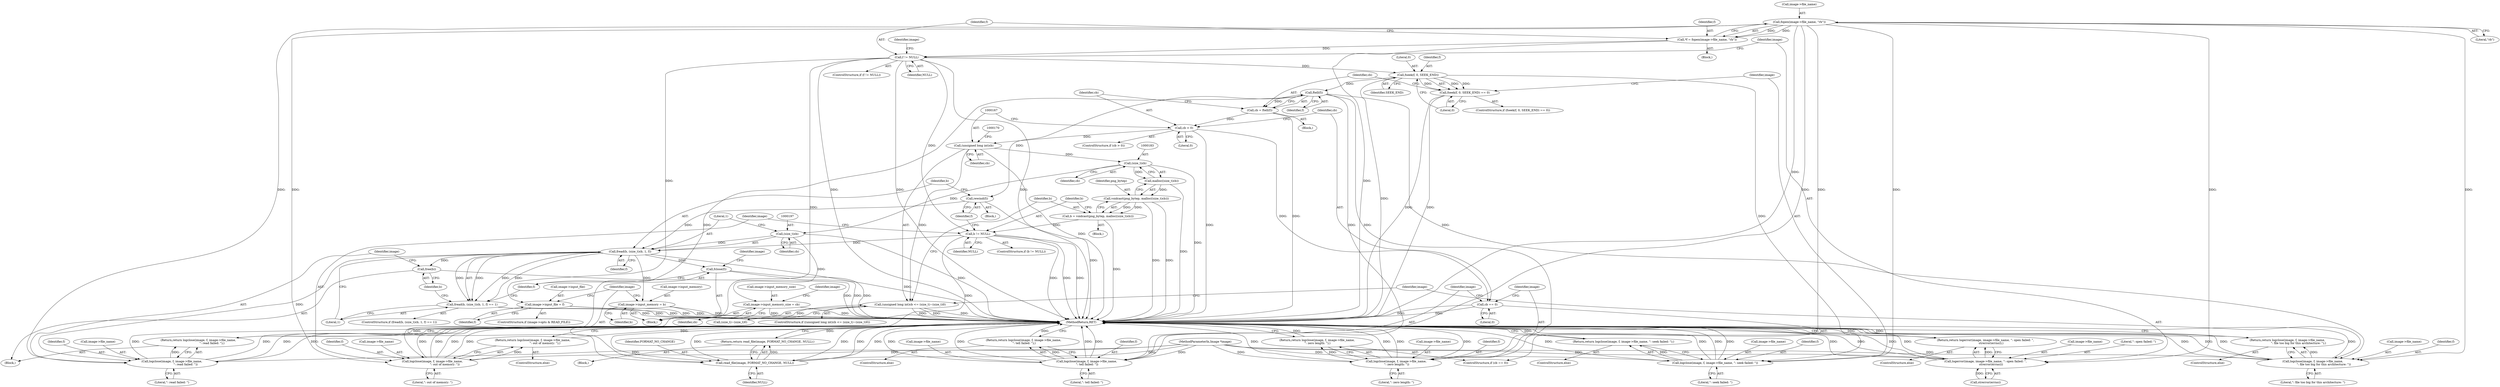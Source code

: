 digraph "0_Android_9d4853418ab2f754c2b63e091c29c5529b8b86ca_30@API" {
"1000123" [label="(Call,fopen(image->file_name, \"rb\"))"];
"1000121" [label="(Call,*f = fopen(image->file_name, \"rb\"))"];
"1000129" [label="(Call,f != NULL)"];
"1000139" [label="(Call,image->input_file = f)"];
"1000148" [label="(Call,fseek(f, 0, SEEK_END))"];
"1000147" [label="(Call,fseek(f, 0, SEEK_END) == 0)"];
"1000157" [label="(Call,ftell(f))"];
"1000155" [label="(Call,cb = ftell(f))"];
"1000160" [label="(Call,cb > 0)"];
"1000166" [label="(Call,(unsigned long int)cb)"];
"1000165" [label="(Call,(unsigned long int)cb <= (size_t)~(size_t)0)"];
"1000182" [label="(Call,(size_t)cb)"];
"1000181" [label="(Call,malloc((size_t)cb))"];
"1000179" [label="(Call,voidcast(png_bytep, malloc((size_t)cb)))"];
"1000177" [label="(Call,b = voidcast(png_bytep, malloc((size_t)cb)))"];
"1000186" [label="(Call,b != NULL)"];
"1000194" [label="(Call,fread(b, (size_t)cb, 1, f))"];
"1000193" [label="(Call,fread(b, (size_t)cb, 1, f) == 1)"];
"1000203" [label="(Call,fclose(f))"];
"1000210" [label="(Call,image->input_memory = b)"];
"1000217" [label="(Call,free(b))"];
"1000220" [label="(Call,logclose(image, f, image->file_name,\n                              \": read failed: \"))"];
"1000219" [label="(Return,return logclose(image, f, image->file_name,\n                              \": read failed: \");)"];
"1000287" [label="(Call,read_file(image, FORMAT_NO_CHANGE, NULL))"];
"1000286" [label="(Return,return read_file(image, FORMAT_NO_CHANGE, NULL);)"];
"1000196" [label="(Call,(size_t)cb)"];
"1000205" [label="(Call,image->input_memory_size = cb)"];
"1000247" [label="(Call,cb == 0)"];
"1000190" [label="(Call,rewind(f))"];
"1000229" [label="(Call,logclose(image, f, image->file_name,\n                           \": out of memory: \"))"];
"1000228" [label="(Return,return logclose(image, f, image->file_name,\n                           \": out of memory: \");)"];
"1000238" [label="(Call,logclose(image, f, image->file_name,\n                        \": file too big for this architecture: \"))"];
"1000237" [label="(Return,return logclose(image, f, image->file_name,\n                        \": file too big for this architecture: \");)"];
"1000251" [label="(Call,logclose(image, f, image->file_name,\n \": zero length: \"))"];
"1000250" [label="(Return,return logclose(image, f, image->file_name,\n \": zero length: \");)"];
"1000260" [label="(Call,logclose(image, f, image->file_name,\n \": tell failed: \"))"];
"1000259" [label="(Return,return logclose(image, f, image->file_name,\n \": tell failed: \");)"];
"1000269" [label="(Call,logclose(image, f, image->file_name, \": seek failed: \"))"];
"1000268" [label="(Return,return logclose(image, f, image->file_name, \": seek failed: \");)"];
"1000278" [label="(Call,logerror(image, image->file_name, \": open failed: \",\n            strerror(errno)))"];
"1000277" [label="(Return,return logerror(image, image->file_name, \": open failed: \",\n            strerror(errno));)"];
"1000193" [label="(Call,fread(b, (size_t)cb, 1, f) == 1)"];
"1000160" [label="(Call,cb > 0)"];
"1000139" [label="(Call,image->input_file = f)"];
"1000105" [label="(Block,)"];
"1000195" [label="(Identifier,b)"];
"1000222" [label="(Identifier,f)"];
"1000133" [label="(ControlStructure,if (image->opts & READ_FILE))"];
"1000200" [label="(Identifier,f)"];
"1000216" [label="(Block,)"];
"1000128" [label="(ControlStructure,if (f != NULL))"];
"1000269" [label="(Call,logclose(image, f, image->file_name, \": seek failed: \"))"];
"1000187" [label="(Identifier,b)"];
"1000287" [label="(Call,read_file(image, FORMAT_NO_CHANGE, NULL))"];
"1000149" [label="(Identifier,f)"];
"1000258" [label="(ControlStructure,else)"];
"1000226" [label="(Literal,\": read failed: \")"];
"1000220" [label="(Call,logclose(image, f, image->file_name,\n                              \": read failed: \"))"];
"1000169" [label="(Call,(size_t)~(size_t)0)"];
"1000214" [label="(Identifier,b)"];
"1000223" [label="(Call,image->file_name)"];
"1000238" [label="(Call,logclose(image, f, image->file_name,\n                        \": file too big for this architecture: \"))"];
"1000291" [label="(MethodReturn,RET)"];
"1000280" [label="(Call,image->file_name)"];
"1000267" [label="(ControlStructure,else)"];
"1000186" [label="(Call,b != NULL)"];
"1000119" [label="(Block,)"];
"1000206" [label="(Call,image->input_memory_size)"];
"1000266" [label="(Literal,\": tell failed: \")"];
"1000159" [label="(ControlStructure,if (cb > 0))"];
"1000122" [label="(Identifier,f)"];
"1000231" [label="(Identifier,f)"];
"1000194" [label="(Call,fread(b, (size_t)cb, 1, f))"];
"1000270" [label="(Identifier,image)"];
"1000236" [label="(ControlStructure,else)"];
"1000253" [label="(Identifier,f)"];
"1000251" [label="(Call,logclose(image, f, image->file_name,\n \": zero length: \"))"];
"1000272" [label="(Call,image->file_name)"];
"1000152" [label="(Literal,0)"];
"1000130" [label="(Identifier,f)"];
"1000268" [label="(Return,return logclose(image, f, image->file_name, \": seek failed: \");)"];
"1000217" [label="(Call,free(b))"];
"1000262" [label="(Identifier,f)"];
"1000190" [label="(Call,rewind(f))"];
"1000148" [label="(Call,fseek(f, 0, SEEK_END))"];
"1000235" [label="(Literal,\": out of memory: \")"];
"1000289" [label="(Identifier,FORMAT_NO_CHANGE)"];
"1000286" [label="(Return,return read_file(image, FORMAT_NO_CHANGE, NULL);)"];
"1000283" [label="(Literal,\": open failed: \")"];
"1000188" [label="(Identifier,NULL)"];
"1000156" [label="(Identifier,cb)"];
"1000284" [label="(Call,strerror(errno))"];
"1000201" [label="(Literal,1)"];
"1000184" [label="(Identifier,cb)"];
"1000140" [label="(Call,image->input_file)"];
"1000178" [label="(Identifier,b)"];
"1000257" [label="(Literal,\": zero length: \")"];
"1000250" [label="(Return,return logclose(image, f, image->file_name,\n \": zero length: \");)"];
"1000161" [label="(Identifier,cb)"];
"1000189" [label="(Block,)"];
"1000212" [label="(Identifier,image)"];
"1000249" [label="(Literal,0)"];
"1000239" [label="(Identifier,image)"];
"1000191" [label="(Identifier,f)"];
"1000230" [label="(Identifier,image)"];
"1000218" [label="(Identifier,b)"];
"1000192" [label="(ControlStructure,if (fread(b, (size_t)cb, 1, f) == 1))"];
"1000221" [label="(Identifier,image)"];
"1000276" [label="(ControlStructure,else)"];
"1000136" [label="(Identifier,image)"];
"1000124" [label="(Call,image->file_name)"];
"1000151" [label="(Identifier,SEEK_END)"];
"1000229" [label="(Call,logclose(image, f, image->file_name,\n                           \": out of memory: \"))"];
"1000177" [label="(Call,b = voidcast(png_bytep, malloc((size_t)cb)))"];
"1000260" [label="(Call,logclose(image, f, image->file_name,\n \": tell failed: \"))"];
"1000244" [label="(Literal,\": file too big for this architecture: \")"];
"1000123" [label="(Call,fopen(image->file_name, \"rb\"))"];
"1000277" [label="(Return,return logerror(image, image->file_name, \": open failed: \",\n            strerror(errno));)"];
"1000241" [label="(Call,image->file_name)"];
"1000210" [label="(Call,image->input_memory = b)"];
"1000153" [label="(Block,)"];
"1000131" [label="(Identifier,NULL)"];
"1000219" [label="(Return,return logclose(image, f, image->file_name,\n                              \": read failed: \");)"];
"1000207" [label="(Identifier,image)"];
"1000232" [label="(Call,image->file_name)"];
"1000246" [label="(ControlStructure,if (cb == 0))"];
"1000162" [label="(Literal,0)"];
"1000202" [label="(Block,)"];
"1000275" [label="(Literal,\": seek failed: \")"];
"1000104" [label="(MethodParameterIn,Image *image)"];
"1000150" [label="(Literal,0)"];
"1000143" [label="(Identifier,f)"];
"1000290" [label="(Identifier,NULL)"];
"1000182" [label="(Call,(size_t)cb)"];
"1000204" [label="(Identifier,f)"];
"1000121" [label="(Call,*f = fopen(image->file_name, \"rb\"))"];
"1000198" [label="(Identifier,cb)"];
"1000247" [label="(Call,cb == 0)"];
"1000127" [label="(Literal,\"rb\")"];
"1000179" [label="(Call,voidcast(png_bytep, malloc((size_t)cb)))"];
"1000203" [label="(Call,fclose(f))"];
"1000185" [label="(ControlStructure,if (b != NULL))"];
"1000248" [label="(Identifier,cb)"];
"1000180" [label="(Identifier,png_bytep)"];
"1000263" [label="(Call,image->file_name)"];
"1000240" [label="(Identifier,f)"];
"1000168" [label="(Identifier,cb)"];
"1000158" [label="(Identifier,f)"];
"1000271" [label="(Identifier,f)"];
"1000254" [label="(Call,image->file_name)"];
"1000196" [label="(Call,(size_t)cb)"];
"1000157" [label="(Call,ftell(f))"];
"1000199" [label="(Literal,1)"];
"1000278" [label="(Call,logerror(image, image->file_name, \": open failed: \",\n            strerror(errno)))"];
"1000228" [label="(Return,return logclose(image, f, image->file_name,\n                           \": out of memory: \");)"];
"1000279" [label="(Identifier,image)"];
"1000261" [label="(Identifier,image)"];
"1000205" [label="(Call,image->input_memory_size = cb)"];
"1000252" [label="(Identifier,image)"];
"1000129" [label="(Call,f != NULL)"];
"1000211" [label="(Call,image->input_memory)"];
"1000227" [label="(ControlStructure,else)"];
"1000237" [label="(Return,return logclose(image, f, image->file_name,\n                        \": file too big for this architecture: \");)"];
"1000146" [label="(ControlStructure,if (fseek(f, 0, SEEK_END) == 0))"];
"1000259" [label="(Return,return logclose(image, f, image->file_name,\n \": tell failed: \");)"];
"1000181" [label="(Call,malloc((size_t)cb))"];
"1000147" [label="(Call,fseek(f, 0, SEEK_END) == 0)"];
"1000288" [label="(Identifier,image)"];
"1000209" [label="(Identifier,cb)"];
"1000155" [label="(Call,cb = ftell(f))"];
"1000166" [label="(Call,(unsigned long int)cb)"];
"1000165" [label="(Call,(unsigned long int)cb <= (size_t)~(size_t)0)"];
"1000164" [label="(ControlStructure,if ((unsigned long int)cb <= (size_t)~(size_t)0))"];
"1000175" [label="(Block,)"];
"1000123" -> "1000121"  [label="AST: "];
"1000123" -> "1000127"  [label="CFG: "];
"1000124" -> "1000123"  [label="AST: "];
"1000127" -> "1000123"  [label="AST: "];
"1000121" -> "1000123"  [label="CFG: "];
"1000123" -> "1000291"  [label="DDG: "];
"1000123" -> "1000121"  [label="DDG: "];
"1000123" -> "1000121"  [label="DDG: "];
"1000123" -> "1000220"  [label="DDG: "];
"1000123" -> "1000229"  [label="DDG: "];
"1000123" -> "1000238"  [label="DDG: "];
"1000123" -> "1000251"  [label="DDG: "];
"1000123" -> "1000260"  [label="DDG: "];
"1000123" -> "1000269"  [label="DDG: "];
"1000123" -> "1000278"  [label="DDG: "];
"1000121" -> "1000119"  [label="AST: "];
"1000122" -> "1000121"  [label="AST: "];
"1000130" -> "1000121"  [label="CFG: "];
"1000121" -> "1000291"  [label="DDG: "];
"1000121" -> "1000129"  [label="DDG: "];
"1000129" -> "1000128"  [label="AST: "];
"1000129" -> "1000131"  [label="CFG: "];
"1000130" -> "1000129"  [label="AST: "];
"1000131" -> "1000129"  [label="AST: "];
"1000136" -> "1000129"  [label="CFG: "];
"1000279" -> "1000129"  [label="CFG: "];
"1000129" -> "1000291"  [label="DDG: "];
"1000129" -> "1000291"  [label="DDG: "];
"1000129" -> "1000291"  [label="DDG: "];
"1000129" -> "1000139"  [label="DDG: "];
"1000129" -> "1000148"  [label="DDG: "];
"1000129" -> "1000186"  [label="DDG: "];
"1000129" -> "1000287"  [label="DDG: "];
"1000139" -> "1000133"  [label="AST: "];
"1000139" -> "1000143"  [label="CFG: "];
"1000140" -> "1000139"  [label="AST: "];
"1000143" -> "1000139"  [label="AST: "];
"1000288" -> "1000139"  [label="CFG: "];
"1000139" -> "1000291"  [label="DDG: "];
"1000139" -> "1000291"  [label="DDG: "];
"1000148" -> "1000147"  [label="AST: "];
"1000148" -> "1000151"  [label="CFG: "];
"1000149" -> "1000148"  [label="AST: "];
"1000150" -> "1000148"  [label="AST: "];
"1000151" -> "1000148"  [label="AST: "];
"1000152" -> "1000148"  [label="CFG: "];
"1000148" -> "1000291"  [label="DDG: "];
"1000148" -> "1000147"  [label="DDG: "];
"1000148" -> "1000147"  [label="DDG: "];
"1000148" -> "1000147"  [label="DDG: "];
"1000148" -> "1000157"  [label="DDG: "];
"1000148" -> "1000269"  [label="DDG: "];
"1000147" -> "1000146"  [label="AST: "];
"1000147" -> "1000152"  [label="CFG: "];
"1000152" -> "1000147"  [label="AST: "];
"1000156" -> "1000147"  [label="CFG: "];
"1000270" -> "1000147"  [label="CFG: "];
"1000147" -> "1000291"  [label="DDG: "];
"1000147" -> "1000291"  [label="DDG: "];
"1000157" -> "1000155"  [label="AST: "];
"1000157" -> "1000158"  [label="CFG: "];
"1000158" -> "1000157"  [label="AST: "];
"1000155" -> "1000157"  [label="CFG: "];
"1000157" -> "1000155"  [label="DDG: "];
"1000157" -> "1000190"  [label="DDG: "];
"1000157" -> "1000229"  [label="DDG: "];
"1000157" -> "1000238"  [label="DDG: "];
"1000157" -> "1000251"  [label="DDG: "];
"1000157" -> "1000260"  [label="DDG: "];
"1000155" -> "1000153"  [label="AST: "];
"1000156" -> "1000155"  [label="AST: "];
"1000161" -> "1000155"  [label="CFG: "];
"1000155" -> "1000291"  [label="DDG: "];
"1000155" -> "1000160"  [label="DDG: "];
"1000160" -> "1000159"  [label="AST: "];
"1000160" -> "1000162"  [label="CFG: "];
"1000161" -> "1000160"  [label="AST: "];
"1000162" -> "1000160"  [label="AST: "];
"1000167" -> "1000160"  [label="CFG: "];
"1000248" -> "1000160"  [label="CFG: "];
"1000160" -> "1000291"  [label="DDG: "];
"1000160" -> "1000166"  [label="DDG: "];
"1000160" -> "1000247"  [label="DDG: "];
"1000166" -> "1000165"  [label="AST: "];
"1000166" -> "1000168"  [label="CFG: "];
"1000167" -> "1000166"  [label="AST: "];
"1000168" -> "1000166"  [label="AST: "];
"1000170" -> "1000166"  [label="CFG: "];
"1000166" -> "1000291"  [label="DDG: "];
"1000166" -> "1000165"  [label="DDG: "];
"1000166" -> "1000182"  [label="DDG: "];
"1000165" -> "1000164"  [label="AST: "];
"1000165" -> "1000169"  [label="CFG: "];
"1000169" -> "1000165"  [label="AST: "];
"1000178" -> "1000165"  [label="CFG: "];
"1000239" -> "1000165"  [label="CFG: "];
"1000165" -> "1000291"  [label="DDG: "];
"1000165" -> "1000291"  [label="DDG: "];
"1000165" -> "1000291"  [label="DDG: "];
"1000169" -> "1000165"  [label="DDG: "];
"1000182" -> "1000181"  [label="AST: "];
"1000182" -> "1000184"  [label="CFG: "];
"1000183" -> "1000182"  [label="AST: "];
"1000184" -> "1000182"  [label="AST: "];
"1000181" -> "1000182"  [label="CFG: "];
"1000182" -> "1000291"  [label="DDG: "];
"1000182" -> "1000181"  [label="DDG: "];
"1000182" -> "1000196"  [label="DDG: "];
"1000181" -> "1000179"  [label="AST: "];
"1000179" -> "1000181"  [label="CFG: "];
"1000181" -> "1000291"  [label="DDG: "];
"1000181" -> "1000179"  [label="DDG: "];
"1000179" -> "1000177"  [label="AST: "];
"1000180" -> "1000179"  [label="AST: "];
"1000177" -> "1000179"  [label="CFG: "];
"1000179" -> "1000291"  [label="DDG: "];
"1000179" -> "1000291"  [label="DDG: "];
"1000179" -> "1000177"  [label="DDG: "];
"1000179" -> "1000177"  [label="DDG: "];
"1000177" -> "1000175"  [label="AST: "];
"1000178" -> "1000177"  [label="AST: "];
"1000187" -> "1000177"  [label="CFG: "];
"1000177" -> "1000291"  [label="DDG: "];
"1000177" -> "1000186"  [label="DDG: "];
"1000186" -> "1000185"  [label="AST: "];
"1000186" -> "1000188"  [label="CFG: "];
"1000187" -> "1000186"  [label="AST: "];
"1000188" -> "1000186"  [label="AST: "];
"1000191" -> "1000186"  [label="CFG: "];
"1000230" -> "1000186"  [label="CFG: "];
"1000186" -> "1000291"  [label="DDG: "];
"1000186" -> "1000291"  [label="DDG: "];
"1000186" -> "1000291"  [label="DDG: "];
"1000186" -> "1000194"  [label="DDG: "];
"1000186" -> "1000287"  [label="DDG: "];
"1000194" -> "1000193"  [label="AST: "];
"1000194" -> "1000200"  [label="CFG: "];
"1000195" -> "1000194"  [label="AST: "];
"1000196" -> "1000194"  [label="AST: "];
"1000199" -> "1000194"  [label="AST: "];
"1000200" -> "1000194"  [label="AST: "];
"1000201" -> "1000194"  [label="CFG: "];
"1000194" -> "1000291"  [label="DDG: "];
"1000194" -> "1000193"  [label="DDG: "];
"1000194" -> "1000193"  [label="DDG: "];
"1000194" -> "1000193"  [label="DDG: "];
"1000194" -> "1000193"  [label="DDG: "];
"1000196" -> "1000194"  [label="DDG: "];
"1000190" -> "1000194"  [label="DDG: "];
"1000194" -> "1000203"  [label="DDG: "];
"1000194" -> "1000210"  [label="DDG: "];
"1000194" -> "1000217"  [label="DDG: "];
"1000194" -> "1000220"  [label="DDG: "];
"1000193" -> "1000192"  [label="AST: "];
"1000193" -> "1000201"  [label="CFG: "];
"1000201" -> "1000193"  [label="AST: "];
"1000204" -> "1000193"  [label="CFG: "];
"1000218" -> "1000193"  [label="CFG: "];
"1000193" -> "1000291"  [label="DDG: "];
"1000193" -> "1000291"  [label="DDG: "];
"1000203" -> "1000202"  [label="AST: "];
"1000203" -> "1000204"  [label="CFG: "];
"1000204" -> "1000203"  [label="AST: "];
"1000207" -> "1000203"  [label="CFG: "];
"1000203" -> "1000291"  [label="DDG: "];
"1000203" -> "1000291"  [label="DDG: "];
"1000210" -> "1000202"  [label="AST: "];
"1000210" -> "1000214"  [label="CFG: "];
"1000211" -> "1000210"  [label="AST: "];
"1000214" -> "1000210"  [label="AST: "];
"1000288" -> "1000210"  [label="CFG: "];
"1000210" -> "1000291"  [label="DDG: "];
"1000210" -> "1000291"  [label="DDG: "];
"1000217" -> "1000216"  [label="AST: "];
"1000217" -> "1000218"  [label="CFG: "];
"1000218" -> "1000217"  [label="AST: "];
"1000221" -> "1000217"  [label="CFG: "];
"1000217" -> "1000291"  [label="DDG: "];
"1000220" -> "1000219"  [label="AST: "];
"1000220" -> "1000226"  [label="CFG: "];
"1000221" -> "1000220"  [label="AST: "];
"1000222" -> "1000220"  [label="AST: "];
"1000223" -> "1000220"  [label="AST: "];
"1000226" -> "1000220"  [label="AST: "];
"1000219" -> "1000220"  [label="CFG: "];
"1000220" -> "1000291"  [label="DDG: "];
"1000220" -> "1000291"  [label="DDG: "];
"1000220" -> "1000291"  [label="DDG: "];
"1000220" -> "1000291"  [label="DDG: "];
"1000220" -> "1000219"  [label="DDG: "];
"1000104" -> "1000220"  [label="DDG: "];
"1000219" -> "1000216"  [label="AST: "];
"1000291" -> "1000219"  [label="CFG: "];
"1000219" -> "1000291"  [label="DDG: "];
"1000287" -> "1000286"  [label="AST: "];
"1000287" -> "1000290"  [label="CFG: "];
"1000288" -> "1000287"  [label="AST: "];
"1000289" -> "1000287"  [label="AST: "];
"1000290" -> "1000287"  [label="AST: "];
"1000286" -> "1000287"  [label="CFG: "];
"1000287" -> "1000291"  [label="DDG: "];
"1000287" -> "1000291"  [label="DDG: "];
"1000287" -> "1000291"  [label="DDG: "];
"1000287" -> "1000291"  [label="DDG: "];
"1000287" -> "1000286"  [label="DDG: "];
"1000104" -> "1000287"  [label="DDG: "];
"1000286" -> "1000105"  [label="AST: "];
"1000291" -> "1000286"  [label="CFG: "];
"1000286" -> "1000291"  [label="DDG: "];
"1000196" -> "1000198"  [label="CFG: "];
"1000197" -> "1000196"  [label="AST: "];
"1000198" -> "1000196"  [label="AST: "];
"1000199" -> "1000196"  [label="CFG: "];
"1000196" -> "1000291"  [label="DDG: "];
"1000196" -> "1000205"  [label="DDG: "];
"1000205" -> "1000202"  [label="AST: "];
"1000205" -> "1000209"  [label="CFG: "];
"1000206" -> "1000205"  [label="AST: "];
"1000209" -> "1000205"  [label="AST: "];
"1000212" -> "1000205"  [label="CFG: "];
"1000205" -> "1000291"  [label="DDG: "];
"1000205" -> "1000291"  [label="DDG: "];
"1000247" -> "1000246"  [label="AST: "];
"1000247" -> "1000249"  [label="CFG: "];
"1000248" -> "1000247"  [label="AST: "];
"1000249" -> "1000247"  [label="AST: "];
"1000252" -> "1000247"  [label="CFG: "];
"1000261" -> "1000247"  [label="CFG: "];
"1000247" -> "1000291"  [label="DDG: "];
"1000247" -> "1000291"  [label="DDG: "];
"1000190" -> "1000189"  [label="AST: "];
"1000190" -> "1000191"  [label="CFG: "];
"1000191" -> "1000190"  [label="AST: "];
"1000195" -> "1000190"  [label="CFG: "];
"1000190" -> "1000291"  [label="DDG: "];
"1000229" -> "1000228"  [label="AST: "];
"1000229" -> "1000235"  [label="CFG: "];
"1000230" -> "1000229"  [label="AST: "];
"1000231" -> "1000229"  [label="AST: "];
"1000232" -> "1000229"  [label="AST: "];
"1000235" -> "1000229"  [label="AST: "];
"1000228" -> "1000229"  [label="CFG: "];
"1000229" -> "1000291"  [label="DDG: "];
"1000229" -> "1000291"  [label="DDG: "];
"1000229" -> "1000291"  [label="DDG: "];
"1000229" -> "1000291"  [label="DDG: "];
"1000229" -> "1000228"  [label="DDG: "];
"1000104" -> "1000229"  [label="DDG: "];
"1000228" -> "1000227"  [label="AST: "];
"1000291" -> "1000228"  [label="CFG: "];
"1000228" -> "1000291"  [label="DDG: "];
"1000238" -> "1000237"  [label="AST: "];
"1000238" -> "1000244"  [label="CFG: "];
"1000239" -> "1000238"  [label="AST: "];
"1000240" -> "1000238"  [label="AST: "];
"1000241" -> "1000238"  [label="AST: "];
"1000244" -> "1000238"  [label="AST: "];
"1000237" -> "1000238"  [label="CFG: "];
"1000238" -> "1000291"  [label="DDG: "];
"1000238" -> "1000291"  [label="DDG: "];
"1000238" -> "1000291"  [label="DDG: "];
"1000238" -> "1000291"  [label="DDG: "];
"1000238" -> "1000237"  [label="DDG: "];
"1000104" -> "1000238"  [label="DDG: "];
"1000237" -> "1000236"  [label="AST: "];
"1000291" -> "1000237"  [label="CFG: "];
"1000237" -> "1000291"  [label="DDG: "];
"1000251" -> "1000250"  [label="AST: "];
"1000251" -> "1000257"  [label="CFG: "];
"1000252" -> "1000251"  [label="AST: "];
"1000253" -> "1000251"  [label="AST: "];
"1000254" -> "1000251"  [label="AST: "];
"1000257" -> "1000251"  [label="AST: "];
"1000250" -> "1000251"  [label="CFG: "];
"1000251" -> "1000291"  [label="DDG: "];
"1000251" -> "1000291"  [label="DDG: "];
"1000251" -> "1000291"  [label="DDG: "];
"1000251" -> "1000291"  [label="DDG: "];
"1000251" -> "1000250"  [label="DDG: "];
"1000104" -> "1000251"  [label="DDG: "];
"1000250" -> "1000246"  [label="AST: "];
"1000291" -> "1000250"  [label="CFG: "];
"1000250" -> "1000291"  [label="DDG: "];
"1000260" -> "1000259"  [label="AST: "];
"1000260" -> "1000266"  [label="CFG: "];
"1000261" -> "1000260"  [label="AST: "];
"1000262" -> "1000260"  [label="AST: "];
"1000263" -> "1000260"  [label="AST: "];
"1000266" -> "1000260"  [label="AST: "];
"1000259" -> "1000260"  [label="CFG: "];
"1000260" -> "1000291"  [label="DDG: "];
"1000260" -> "1000291"  [label="DDG: "];
"1000260" -> "1000291"  [label="DDG: "];
"1000260" -> "1000291"  [label="DDG: "];
"1000260" -> "1000259"  [label="DDG: "];
"1000104" -> "1000260"  [label="DDG: "];
"1000259" -> "1000258"  [label="AST: "];
"1000291" -> "1000259"  [label="CFG: "];
"1000259" -> "1000291"  [label="DDG: "];
"1000269" -> "1000268"  [label="AST: "];
"1000269" -> "1000275"  [label="CFG: "];
"1000270" -> "1000269"  [label="AST: "];
"1000271" -> "1000269"  [label="AST: "];
"1000272" -> "1000269"  [label="AST: "];
"1000275" -> "1000269"  [label="AST: "];
"1000268" -> "1000269"  [label="CFG: "];
"1000269" -> "1000291"  [label="DDG: "];
"1000269" -> "1000291"  [label="DDG: "];
"1000269" -> "1000291"  [label="DDG: "];
"1000269" -> "1000291"  [label="DDG: "];
"1000269" -> "1000268"  [label="DDG: "];
"1000104" -> "1000269"  [label="DDG: "];
"1000268" -> "1000267"  [label="AST: "];
"1000291" -> "1000268"  [label="CFG: "];
"1000268" -> "1000291"  [label="DDG: "];
"1000278" -> "1000277"  [label="AST: "];
"1000278" -> "1000284"  [label="CFG: "];
"1000279" -> "1000278"  [label="AST: "];
"1000280" -> "1000278"  [label="AST: "];
"1000283" -> "1000278"  [label="AST: "];
"1000284" -> "1000278"  [label="AST: "];
"1000277" -> "1000278"  [label="CFG: "];
"1000278" -> "1000291"  [label="DDG: "];
"1000278" -> "1000291"  [label="DDG: "];
"1000278" -> "1000291"  [label="DDG: "];
"1000278" -> "1000291"  [label="DDG: "];
"1000278" -> "1000277"  [label="DDG: "];
"1000104" -> "1000278"  [label="DDG: "];
"1000284" -> "1000278"  [label="DDG: "];
"1000277" -> "1000276"  [label="AST: "];
"1000291" -> "1000277"  [label="CFG: "];
"1000277" -> "1000291"  [label="DDG: "];
}
